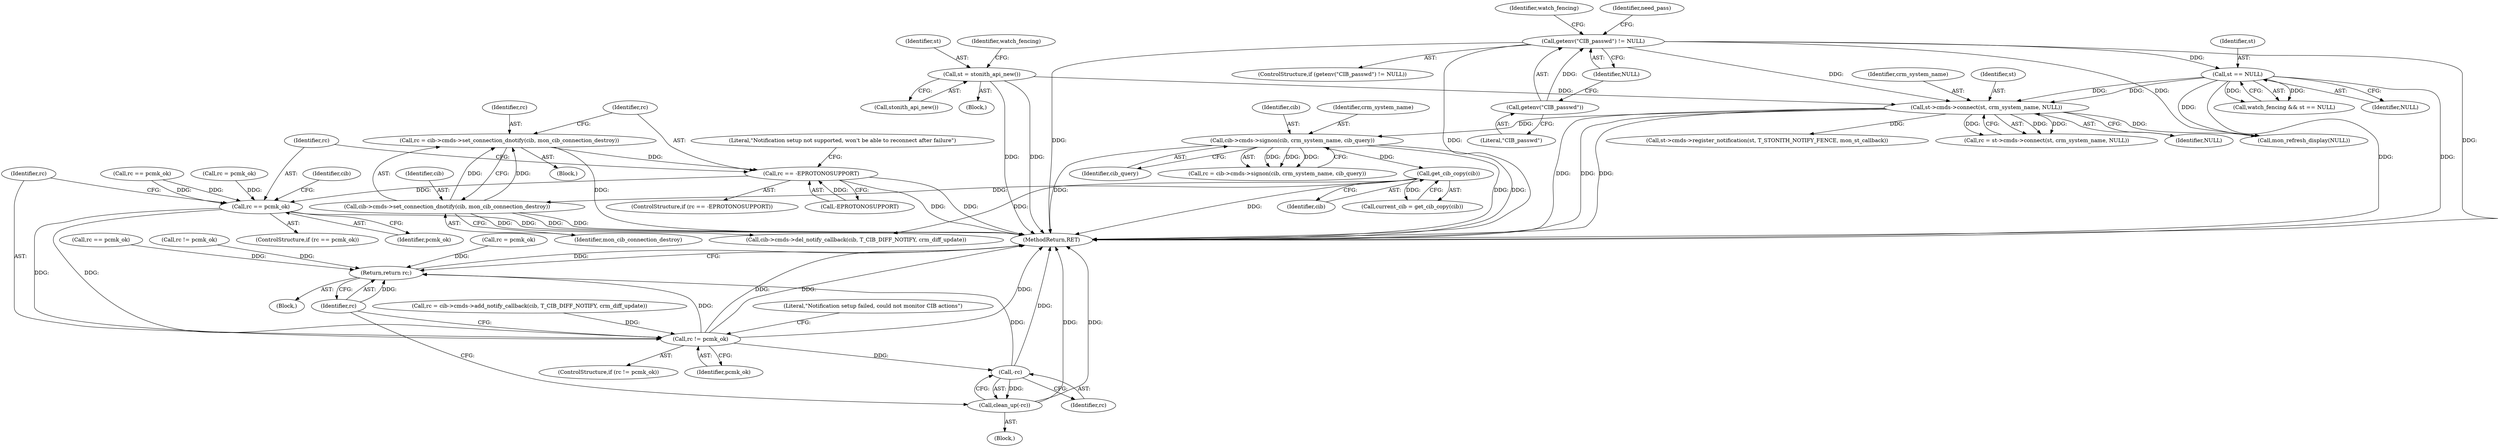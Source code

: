 digraph "0_pacemaker_564f7cc2a51dcd2f28ab12a13394f31be5aa3c93_19@API" {
"1000216" [label="(Call,rc = cib->cmds->set_connection_dnotify(cib, mon_cib_connection_destroy))"];
"1000218" [label="(Call,cib->cmds->set_connection_dnotify(cib, mon_cib_connection_destroy))"];
"1000204" [label="(Call,get_cib_copy(cib))"];
"1000191" [label="(Call,cib->cmds->signon(cib, crm_system_name, cib_query))"];
"1000143" [label="(Call,st->cmds->connect(st, crm_system_name, NULL))"];
"1000127" [label="(Call,st = stonith_api_new())"];
"1000123" [label="(Call,st == NULL)"];
"1000112" [label="(Call,getenv(\"CIB_passwd\") != NULL)"];
"1000113" [label="(Call,getenv(\"CIB_passwd\"))"];
"1000222" [label="(Call,rc == -EPROTONOSUPPORT)"];
"1000238" [label="(Call,rc == pcmk_ok)"];
"1000253" [label="(Call,rc != pcmk_ok)"];
"1000265" [label="(Call,-rc)"];
"1000264" [label="(Call,clean_up(-rc))"];
"1000267" [label="(Return,return rc;)"];
"1000121" [label="(Call,watch_fencing && st == NULL)"];
"1000242" [label="(Call,cib->cmds->del_notify_callback(cib, T_CIB_DIFF_NOTIFY, crm_diff_update))"];
"1000126" [label="(Block,)"];
"1000196" [label="(Call,rc != pcmk_ok)"];
"1000224" [label="(Call,-EPROTONOSUPPORT)"];
"1000243" [label="(Identifier,cib)"];
"1000128" [label="(Identifier,st)"];
"1000220" [label="(Identifier,mon_cib_connection_destroy)"];
"1000221" [label="(ControlStructure,if (rc == -EPROTONOSUPPORT))"];
"1000122" [label="(Identifier,watch_fencing)"];
"1000258" [label="(Literal,\"Notification setup failed, could not monitor CIB actions\")"];
"1000246" [label="(Call,rc = cib->cmds->add_notify_callback(cib, T_CIB_DIFF_NOTIFY, crm_diff_update))"];
"1000267" [label="(Return,return rc;)"];
"1000191" [label="(Call,cib->cmds->signon(cib, crm_system_name, cib_query))"];
"1000143" [label="(Call,st->cmds->connect(st, crm_system_name, NULL))"];
"1000223" [label="(Identifier,rc)"];
"1000194" [label="(Identifier,cib_query)"];
"1000212" [label="(Call,rc == pcmk_ok)"];
"1000215" [label="(Block,)"];
"1000222" [label="(Call,rc == -EPROTONOSUPPORT)"];
"1000252" [label="(ControlStructure,if (rc != pcmk_ok))"];
"1000256" [label="(Block,)"];
"1000205" [label="(Identifier,cib)"];
"1000206" [label="(Call,mon_refresh_display(NULL))"];
"1000104" [label="(Call,rc = pcmk_ok)"];
"1000111" [label="(ControlStructure,if (getenv(\"CIB_passwd\") != NULL))"];
"1000204" [label="(Call,get_cib_copy(cib))"];
"1000141" [label="(Call,rc = st->cmds->connect(st, crm_system_name, NULL))"];
"1000189" [label="(Call,rc = cib->cmds->signon(cib, crm_system_name, cib_query))"];
"1000113" [label="(Call,getenv(\"CIB_passwd\"))"];
"1000219" [label="(Identifier,cib)"];
"1000118" [label="(Identifier,need_pass)"];
"1000148" [label="(Call,rc == pcmk_ok)"];
"1000216" [label="(Call,rc = cib->cmds->set_connection_dnotify(cib, mon_cib_connection_destroy))"];
"1000264" [label="(Call,clean_up(-rc))"];
"1000146" [label="(Identifier,NULL)"];
"1000124" [label="(Identifier,st)"];
"1000129" [label="(Call,stonith_api_new())"];
"1000217" [label="(Identifier,rc)"];
"1000237" [label="(ControlStructure,if (rc == pcmk_ok))"];
"1000240" [label="(Identifier,pcmk_ok)"];
"1000266" [label="(Identifier,rc)"];
"1000125" [label="(Identifier,NULL)"];
"1000127" [label="(Call,st = stonith_api_new())"];
"1000265" [label="(Call,-rc)"];
"1000112" [label="(Call,getenv(\"CIB_passwd\") != NULL)"];
"1000255" [label="(Identifier,pcmk_ok)"];
"1000102" [label="(Block,)"];
"1000228" [label="(Literal,\"Notification setup not supported, won't be able to reconnect after failure\")"];
"1000202" [label="(Call,current_cib = get_cib_copy(cib))"];
"1000269" [label="(MethodReturn,RET)"];
"1000253" [label="(Call,rc != pcmk_ok)"];
"1000238" [label="(Call,rc == pcmk_ok)"];
"1000154" [label="(Call,st->cmds->register_notification(st, T_STONITH_NOTIFY_FENCE, mon_st_callback))"];
"1000115" [label="(Identifier,NULL)"];
"1000268" [label="(Identifier,rc)"];
"1000192" [label="(Identifier,cib)"];
"1000132" [label="(Identifier,watch_fencing)"];
"1000114" [label="(Literal,\"CIB_passwd\")"];
"1000218" [label="(Call,cib->cmds->set_connection_dnotify(cib, mon_cib_connection_destroy))"];
"1000145" [label="(Identifier,crm_system_name)"];
"1000234" [label="(Call,rc = pcmk_ok)"];
"1000193" [label="(Identifier,crm_system_name)"];
"1000123" [label="(Call,st == NULL)"];
"1000239" [label="(Identifier,rc)"];
"1000144" [label="(Identifier,st)"];
"1000254" [label="(Identifier,rc)"];
"1000216" -> "1000215"  [label="AST: "];
"1000216" -> "1000218"  [label="CFG: "];
"1000217" -> "1000216"  [label="AST: "];
"1000218" -> "1000216"  [label="AST: "];
"1000223" -> "1000216"  [label="CFG: "];
"1000216" -> "1000269"  [label="DDG: "];
"1000218" -> "1000216"  [label="DDG: "];
"1000218" -> "1000216"  [label="DDG: "];
"1000216" -> "1000222"  [label="DDG: "];
"1000218" -> "1000220"  [label="CFG: "];
"1000219" -> "1000218"  [label="AST: "];
"1000220" -> "1000218"  [label="AST: "];
"1000218" -> "1000269"  [label="DDG: "];
"1000218" -> "1000269"  [label="DDG: "];
"1000204" -> "1000218"  [label="DDG: "];
"1000218" -> "1000242"  [label="DDG: "];
"1000204" -> "1000202"  [label="AST: "];
"1000204" -> "1000205"  [label="CFG: "];
"1000205" -> "1000204"  [label="AST: "];
"1000202" -> "1000204"  [label="CFG: "];
"1000204" -> "1000269"  [label="DDG: "];
"1000204" -> "1000202"  [label="DDG: "];
"1000191" -> "1000204"  [label="DDG: "];
"1000204" -> "1000242"  [label="DDG: "];
"1000191" -> "1000189"  [label="AST: "];
"1000191" -> "1000194"  [label="CFG: "];
"1000192" -> "1000191"  [label="AST: "];
"1000193" -> "1000191"  [label="AST: "];
"1000194" -> "1000191"  [label="AST: "];
"1000189" -> "1000191"  [label="CFG: "];
"1000191" -> "1000269"  [label="DDG: "];
"1000191" -> "1000269"  [label="DDG: "];
"1000191" -> "1000269"  [label="DDG: "];
"1000191" -> "1000189"  [label="DDG: "];
"1000191" -> "1000189"  [label="DDG: "];
"1000191" -> "1000189"  [label="DDG: "];
"1000143" -> "1000191"  [label="DDG: "];
"1000143" -> "1000141"  [label="AST: "];
"1000143" -> "1000146"  [label="CFG: "];
"1000144" -> "1000143"  [label="AST: "];
"1000145" -> "1000143"  [label="AST: "];
"1000146" -> "1000143"  [label="AST: "];
"1000141" -> "1000143"  [label="CFG: "];
"1000143" -> "1000269"  [label="DDG: "];
"1000143" -> "1000269"  [label="DDG: "];
"1000143" -> "1000269"  [label="DDG: "];
"1000143" -> "1000141"  [label="DDG: "];
"1000143" -> "1000141"  [label="DDG: "];
"1000143" -> "1000141"  [label="DDG: "];
"1000127" -> "1000143"  [label="DDG: "];
"1000123" -> "1000143"  [label="DDG: "];
"1000123" -> "1000143"  [label="DDG: "];
"1000112" -> "1000143"  [label="DDG: "];
"1000143" -> "1000154"  [label="DDG: "];
"1000143" -> "1000206"  [label="DDG: "];
"1000127" -> "1000126"  [label="AST: "];
"1000127" -> "1000129"  [label="CFG: "];
"1000128" -> "1000127"  [label="AST: "];
"1000129" -> "1000127"  [label="AST: "];
"1000132" -> "1000127"  [label="CFG: "];
"1000127" -> "1000269"  [label="DDG: "];
"1000127" -> "1000269"  [label="DDG: "];
"1000123" -> "1000121"  [label="AST: "];
"1000123" -> "1000125"  [label="CFG: "];
"1000124" -> "1000123"  [label="AST: "];
"1000125" -> "1000123"  [label="AST: "];
"1000121" -> "1000123"  [label="CFG: "];
"1000123" -> "1000269"  [label="DDG: "];
"1000123" -> "1000269"  [label="DDG: "];
"1000123" -> "1000121"  [label="DDG: "];
"1000123" -> "1000121"  [label="DDG: "];
"1000112" -> "1000123"  [label="DDG: "];
"1000123" -> "1000206"  [label="DDG: "];
"1000112" -> "1000111"  [label="AST: "];
"1000112" -> "1000115"  [label="CFG: "];
"1000113" -> "1000112"  [label="AST: "];
"1000115" -> "1000112"  [label="AST: "];
"1000118" -> "1000112"  [label="CFG: "];
"1000122" -> "1000112"  [label="CFG: "];
"1000112" -> "1000269"  [label="DDG: "];
"1000112" -> "1000269"  [label="DDG: "];
"1000112" -> "1000269"  [label="DDG: "];
"1000113" -> "1000112"  [label="DDG: "];
"1000112" -> "1000206"  [label="DDG: "];
"1000113" -> "1000114"  [label="CFG: "];
"1000114" -> "1000113"  [label="AST: "];
"1000115" -> "1000113"  [label="CFG: "];
"1000222" -> "1000221"  [label="AST: "];
"1000222" -> "1000224"  [label="CFG: "];
"1000223" -> "1000222"  [label="AST: "];
"1000224" -> "1000222"  [label="AST: "];
"1000228" -> "1000222"  [label="CFG: "];
"1000239" -> "1000222"  [label="CFG: "];
"1000222" -> "1000269"  [label="DDG: "];
"1000222" -> "1000269"  [label="DDG: "];
"1000224" -> "1000222"  [label="DDG: "];
"1000222" -> "1000238"  [label="DDG: "];
"1000238" -> "1000237"  [label="AST: "];
"1000238" -> "1000240"  [label="CFG: "];
"1000239" -> "1000238"  [label="AST: "];
"1000240" -> "1000238"  [label="AST: "];
"1000243" -> "1000238"  [label="CFG: "];
"1000254" -> "1000238"  [label="CFG: "];
"1000238" -> "1000269"  [label="DDG: "];
"1000234" -> "1000238"  [label="DDG: "];
"1000212" -> "1000238"  [label="DDG: "];
"1000212" -> "1000238"  [label="DDG: "];
"1000238" -> "1000253"  [label="DDG: "];
"1000238" -> "1000253"  [label="DDG: "];
"1000253" -> "1000252"  [label="AST: "];
"1000253" -> "1000255"  [label="CFG: "];
"1000254" -> "1000253"  [label="AST: "];
"1000255" -> "1000253"  [label="AST: "];
"1000258" -> "1000253"  [label="CFG: "];
"1000268" -> "1000253"  [label="CFG: "];
"1000253" -> "1000269"  [label="DDG: "];
"1000253" -> "1000269"  [label="DDG: "];
"1000253" -> "1000269"  [label="DDG: "];
"1000246" -> "1000253"  [label="DDG: "];
"1000253" -> "1000265"  [label="DDG: "];
"1000253" -> "1000267"  [label="DDG: "];
"1000265" -> "1000264"  [label="AST: "];
"1000265" -> "1000266"  [label="CFG: "];
"1000266" -> "1000265"  [label="AST: "];
"1000264" -> "1000265"  [label="CFG: "];
"1000265" -> "1000269"  [label="DDG: "];
"1000265" -> "1000264"  [label="DDG: "];
"1000265" -> "1000267"  [label="DDG: "];
"1000264" -> "1000256"  [label="AST: "];
"1000268" -> "1000264"  [label="CFG: "];
"1000264" -> "1000269"  [label="DDG: "];
"1000264" -> "1000269"  [label="DDG: "];
"1000267" -> "1000102"  [label="AST: "];
"1000267" -> "1000268"  [label="CFG: "];
"1000268" -> "1000267"  [label="AST: "];
"1000269" -> "1000267"  [label="CFG: "];
"1000267" -> "1000269"  [label="DDG: "];
"1000268" -> "1000267"  [label="DDG: "];
"1000104" -> "1000267"  [label="DDG: "];
"1000148" -> "1000267"  [label="DDG: "];
"1000196" -> "1000267"  [label="DDG: "];
}
